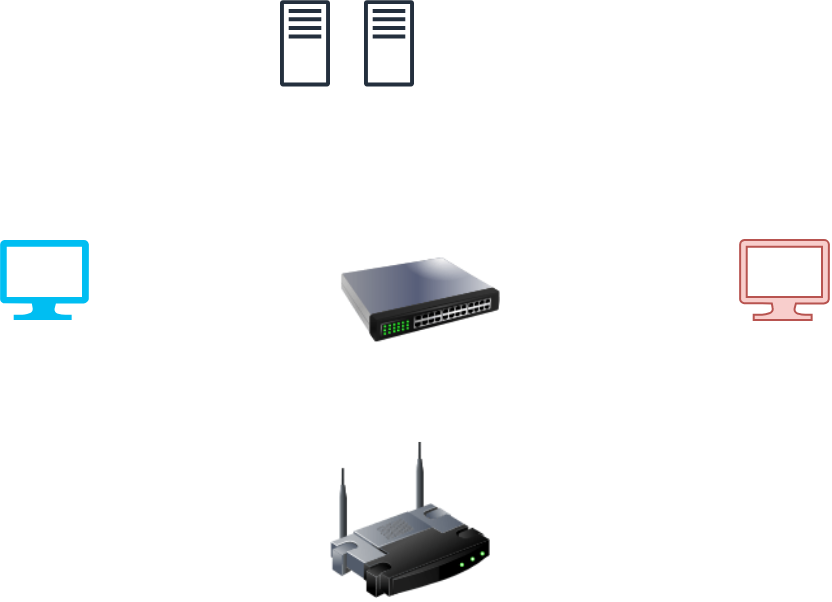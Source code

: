 <mxfile version="26.0.9">
  <diagram name="Page-1" id="escMmeVnOHGpVRwnCUUk">
    <mxGraphModel dx="968" dy="715" grid="1" gridSize="10" guides="1" tooltips="1" connect="1" arrows="1" fold="1" page="1" pageScale="1" pageWidth="850" pageHeight="1100" math="0" shadow="0">
      <root>
        <mxCell id="0" />
        <mxCell id="1" parent="0" />
        <mxCell id="O9cd4Tk_nI4wbhbdYAhj-1" value="" style="sketch=0;outlineConnect=0;fontColor=#232F3E;gradientColor=none;fillColor=#232F3D;strokeColor=none;dashed=0;verticalLabelPosition=bottom;verticalAlign=top;align=center;html=1;fontSize=12;fontStyle=0;aspect=fixed;pointerEvents=1;shape=mxgraph.aws4.traditional_server;" vertex="1" parent="1">
          <mxGeometry x="370" y="200" width="25" height="43.33" as="geometry" />
        </mxCell>
        <mxCell id="O9cd4Tk_nI4wbhbdYAhj-3" value="" style="sketch=0;outlineConnect=0;fontColor=#232F3E;gradientColor=none;fillColor=#232F3D;strokeColor=none;dashed=0;verticalLabelPosition=bottom;verticalAlign=top;align=center;html=1;fontSize=12;fontStyle=0;aspect=fixed;pointerEvents=1;shape=mxgraph.aws4.traditional_server;" vertex="1" parent="1">
          <mxGeometry x="412" y="200" width="25" height="43.33" as="geometry" />
        </mxCell>
        <mxCell id="O9cd4Tk_nI4wbhbdYAhj-5" value="" style="verticalLabelPosition=bottom;html=1;verticalAlign=top;align=center;strokeColor=none;fillColor=#00BEF2;shape=mxgraph.azure.computer;pointerEvents=1;" vertex="1" parent="1">
          <mxGeometry x="230" y="320" width="44.44" height="40" as="geometry" />
        </mxCell>
        <mxCell id="O9cd4Tk_nI4wbhbdYAhj-7" value="" style="verticalLabelPosition=bottom;html=1;verticalAlign=top;align=center;strokeColor=#b85450;fillColor=#f8cecc;shape=mxgraph.azure.computer;pointerEvents=1;" vertex="1" parent="1">
          <mxGeometry x="600" y="320" width="44.44" height="40" as="geometry" />
        </mxCell>
        <mxCell id="O9cd4Tk_nI4wbhbdYAhj-9" value="" style="image;html=1;image=img/lib/clip_art/networking/Wireless_Router_128x128.png" vertex="1" parent="1">
          <mxGeometry x="395" y="420" width="80" height="80" as="geometry" />
        </mxCell>
        <mxCell id="O9cd4Tk_nI4wbhbdYAhj-10" value="" style="image;html=1;image=img/lib/clip_art/networking/Switch_128x128.png" vertex="1" parent="1">
          <mxGeometry x="400" y="310" width="80" height="80" as="geometry" />
        </mxCell>
      </root>
    </mxGraphModel>
  </diagram>
</mxfile>
